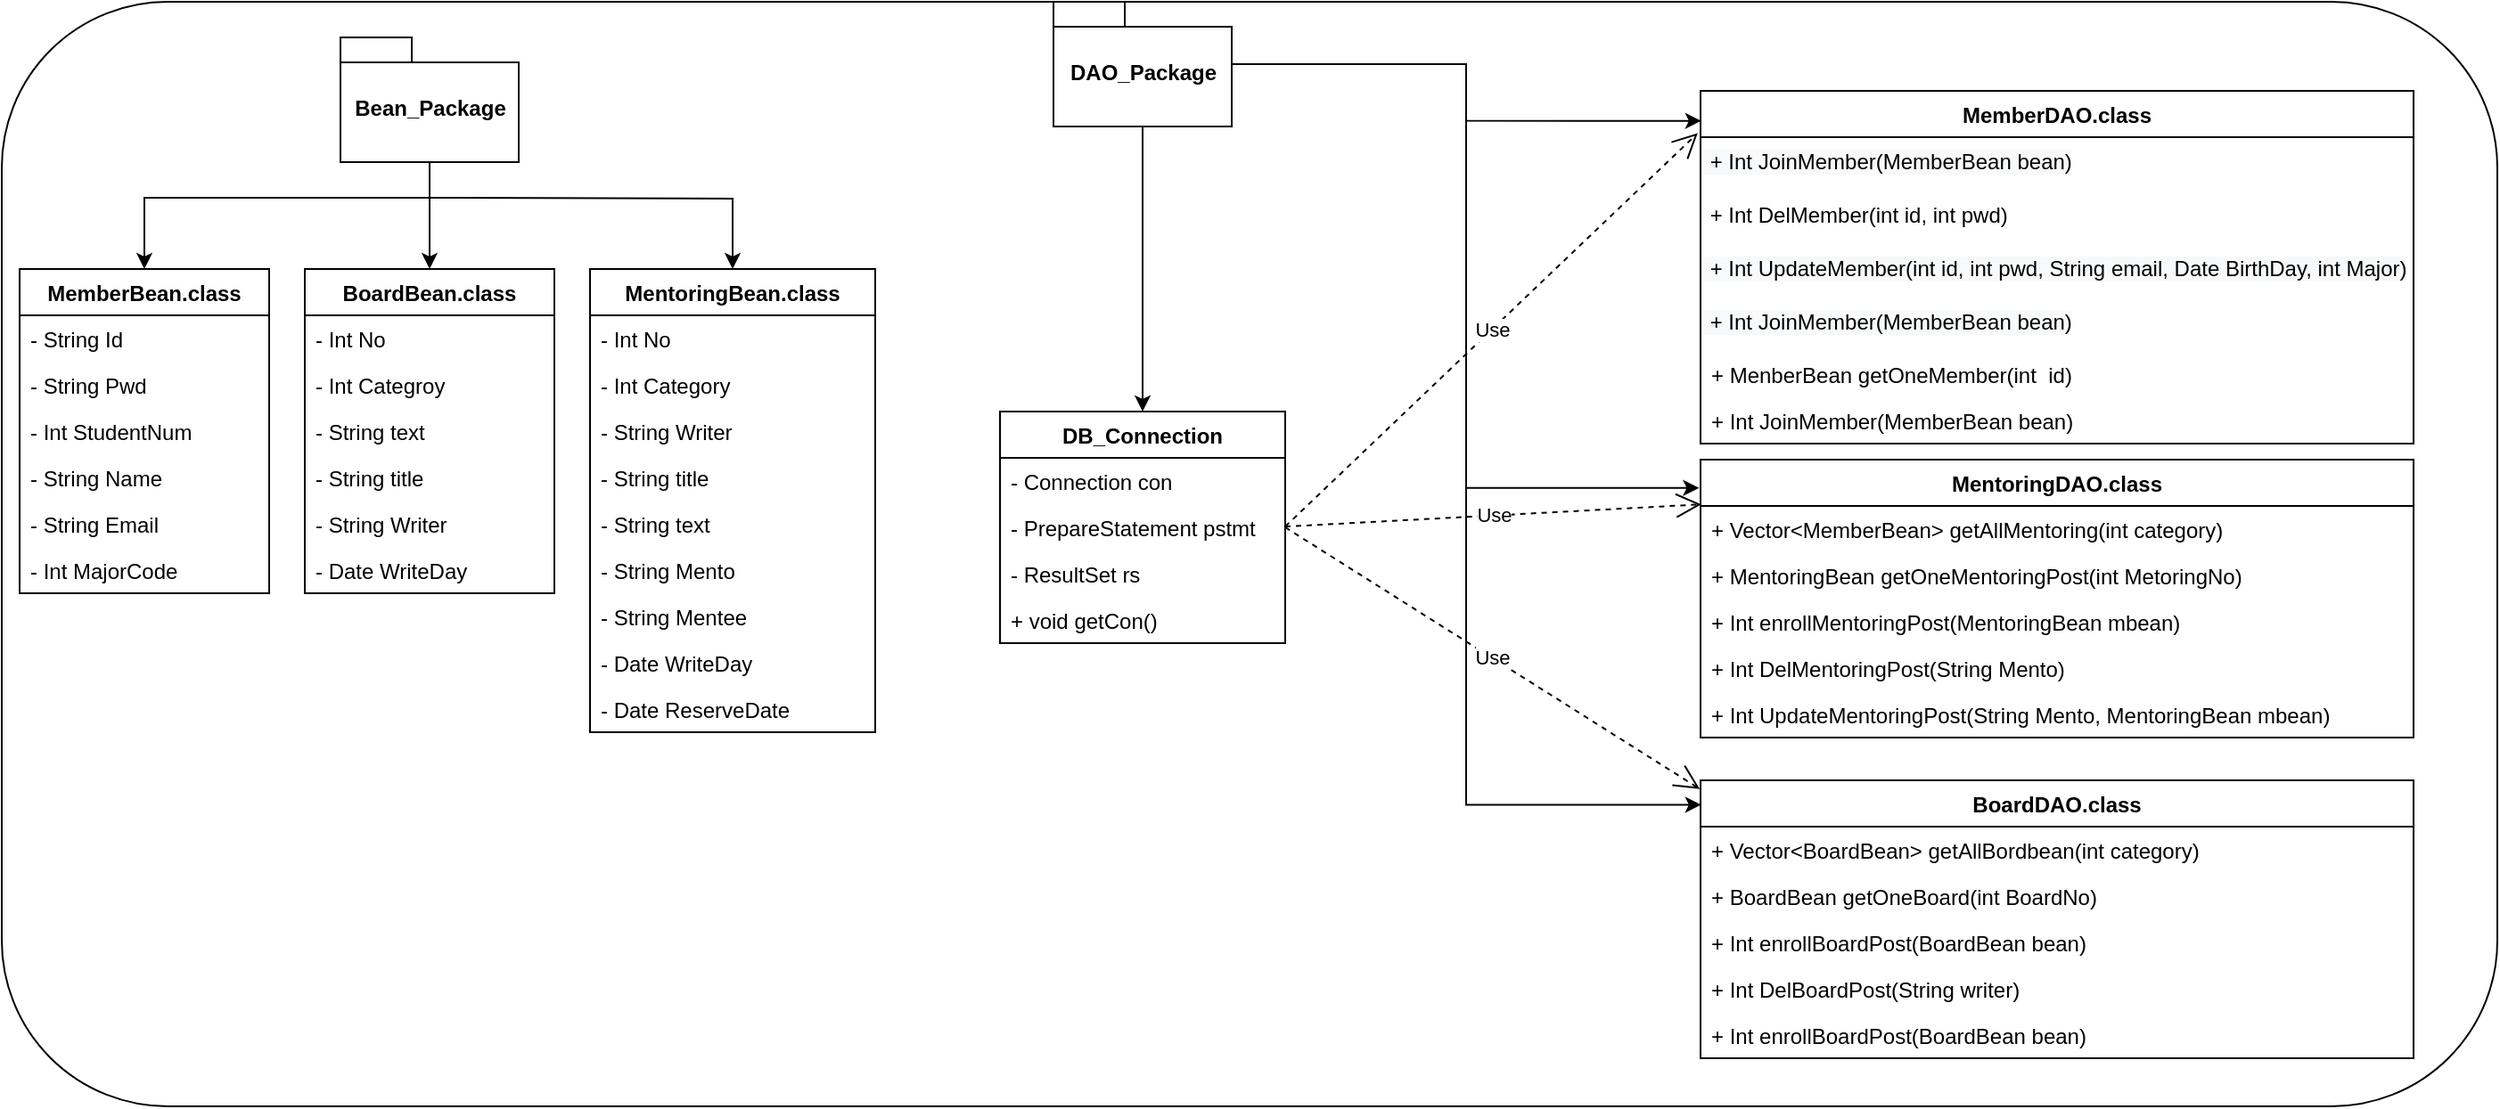 <mxfile version="17.4.0" type="device"><diagram id="R07MHLwwYoFOaIIg-doy" name="Page-1"><mxGraphModel dx="1422" dy="794" grid="1" gridSize="10" guides="1" tooltips="1" connect="1" arrows="1" fold="1" page="1" pageScale="1" pageWidth="827" pageHeight="1169" math="0" shadow="0"><root><mxCell id="0"/><mxCell id="1" parent="0"/><mxCell id="ybhMyGdjSknpIOHFWISY-1" value="" style="rounded=1;whiteSpace=wrap;html=1;" vertex="1" parent="1"><mxGeometry x="140" y="20" width="1400" height="620" as="geometry"/></mxCell><mxCell id="3BQIu4w67NqAXBdl0zaB-1" value="MemberBean.class" style="swimlane;fontStyle=1;childLayout=stackLayout;horizontal=1;startSize=26;fillColor=none;horizontalStack=0;resizeParent=1;resizeParentMax=0;resizeLast=0;collapsible=1;marginBottom=0;" parent="1" vertex="1"><mxGeometry x="150" y="170" width="140" height="182" as="geometry"/></mxCell><mxCell id="3BQIu4w67NqAXBdl0zaB-2" value="- String Id" style="text;strokeColor=none;fillColor=none;align=left;verticalAlign=top;spacingLeft=4;spacingRight=4;overflow=hidden;rotatable=0;points=[[0,0.5],[1,0.5]];portConstraint=eastwest;" parent="3BQIu4w67NqAXBdl0zaB-1" vertex="1"><mxGeometry y="26" width="140" height="26" as="geometry"/></mxCell><mxCell id="3BQIu4w67NqAXBdl0zaB-3" value="- String Pwd" style="text;strokeColor=none;fillColor=none;align=left;verticalAlign=top;spacingLeft=4;spacingRight=4;overflow=hidden;rotatable=0;points=[[0,0.5],[1,0.5]];portConstraint=eastwest;" parent="3BQIu4w67NqAXBdl0zaB-1" vertex="1"><mxGeometry y="52" width="140" height="26" as="geometry"/></mxCell><mxCell id="3BQIu4w67NqAXBdl0zaB-4" value="- Int StudentNum" style="text;strokeColor=none;fillColor=none;align=left;verticalAlign=top;spacingLeft=4;spacingRight=4;overflow=hidden;rotatable=0;points=[[0,0.5],[1,0.5]];portConstraint=eastwest;" parent="3BQIu4w67NqAXBdl0zaB-1" vertex="1"><mxGeometry y="78" width="140" height="26" as="geometry"/></mxCell><mxCell id="3BQIu4w67NqAXBdl0zaB-5" value="- String Name" style="text;strokeColor=none;fillColor=none;align=left;verticalAlign=top;spacingLeft=4;spacingRight=4;overflow=hidden;rotatable=0;points=[[0,0.5],[1,0.5]];portConstraint=eastwest;" parent="3BQIu4w67NqAXBdl0zaB-1" vertex="1"><mxGeometry y="104" width="140" height="26" as="geometry"/></mxCell><mxCell id="3BQIu4w67NqAXBdl0zaB-6" value="- String Email" style="text;strokeColor=none;fillColor=none;align=left;verticalAlign=top;spacingLeft=4;spacingRight=4;overflow=hidden;rotatable=0;points=[[0,0.5],[1,0.5]];portConstraint=eastwest;" parent="3BQIu4w67NqAXBdl0zaB-1" vertex="1"><mxGeometry y="130" width="140" height="26" as="geometry"/></mxCell><mxCell id="3BQIu4w67NqAXBdl0zaB-8" value="- Int MajorCode" style="text;strokeColor=none;fillColor=none;align=left;verticalAlign=top;spacingLeft=4;spacingRight=4;overflow=hidden;rotatable=0;points=[[0,0.5],[1,0.5]];portConstraint=eastwest;" parent="3BQIu4w67NqAXBdl0zaB-1" vertex="1"><mxGeometry y="156" width="140" height="26" as="geometry"/></mxCell><mxCell id="3BQIu4w67NqAXBdl0zaB-10" value="MentoringBean.class" style="swimlane;fontStyle=1;align=center;verticalAlign=top;childLayout=stackLayout;horizontal=1;startSize=26;horizontalStack=0;resizeParent=1;resizeParentMax=0;resizeLast=0;collapsible=1;marginBottom=0;" parent="1" vertex="1"><mxGeometry x="470" y="170" width="160" height="260" as="geometry"/></mxCell><mxCell id="3BQIu4w67NqAXBdl0zaB-72" value="- Int No" style="text;strokeColor=none;fillColor=none;align=left;verticalAlign=top;spacingLeft=4;spacingRight=4;overflow=hidden;rotatable=0;points=[[0,0.5],[1,0.5]];portConstraint=eastwest;" parent="3BQIu4w67NqAXBdl0zaB-10" vertex="1"><mxGeometry y="26" width="160" height="26" as="geometry"/></mxCell><mxCell id="3BQIu4w67NqAXBdl0zaB-78" value="- Int Category" style="text;strokeColor=none;fillColor=none;align=left;verticalAlign=top;spacingLeft=4;spacingRight=4;overflow=hidden;rotatable=0;points=[[0,0.5],[1,0.5]];portConstraint=eastwest;" parent="3BQIu4w67NqAXBdl0zaB-10" vertex="1"><mxGeometry y="52" width="160" height="26" as="geometry"/></mxCell><mxCell id="3BQIu4w67NqAXBdl0zaB-19" value="- String Writer" style="text;strokeColor=none;fillColor=none;align=left;verticalAlign=top;spacingLeft=4;spacingRight=4;overflow=hidden;rotatable=0;points=[[0,0.5],[1,0.5]];portConstraint=eastwest;" parent="3BQIu4w67NqAXBdl0zaB-10" vertex="1"><mxGeometry y="78" width="160" height="26" as="geometry"/></mxCell><mxCell id="3BQIu4w67NqAXBdl0zaB-11" value="- String title" style="text;strokeColor=none;fillColor=none;align=left;verticalAlign=top;spacingLeft=4;spacingRight=4;overflow=hidden;rotatable=0;points=[[0,0.5],[1,0.5]];portConstraint=eastwest;" parent="3BQIu4w67NqAXBdl0zaB-10" vertex="1"><mxGeometry y="104" width="160" height="26" as="geometry"/></mxCell><mxCell id="3BQIu4w67NqAXBdl0zaB-17" value="- String text" style="text;strokeColor=none;fillColor=none;align=left;verticalAlign=top;spacingLeft=4;spacingRight=4;overflow=hidden;rotatable=0;points=[[0,0.5],[1,0.5]];portConstraint=eastwest;" parent="3BQIu4w67NqAXBdl0zaB-10" vertex="1"><mxGeometry y="130" width="160" height="26" as="geometry"/></mxCell><mxCell id="3BQIu4w67NqAXBdl0zaB-13" value="- String Mento" style="text;strokeColor=none;fillColor=none;align=left;verticalAlign=top;spacingLeft=4;spacingRight=4;overflow=hidden;rotatable=0;points=[[0,0.5],[1,0.5]];portConstraint=eastwest;" parent="3BQIu4w67NqAXBdl0zaB-10" vertex="1"><mxGeometry y="156" width="160" height="26" as="geometry"/></mxCell><mxCell id="3BQIu4w67NqAXBdl0zaB-18" value="- String Mentee" style="text;strokeColor=none;fillColor=none;align=left;verticalAlign=top;spacingLeft=4;spacingRight=4;overflow=hidden;rotatable=0;points=[[0,0.5],[1,0.5]];portConstraint=eastwest;" parent="3BQIu4w67NqAXBdl0zaB-10" vertex="1"><mxGeometry y="182" width="160" height="26" as="geometry"/></mxCell><mxCell id="3BQIu4w67NqAXBdl0zaB-77" value="- Date WriteDay" style="text;strokeColor=none;fillColor=none;align=left;verticalAlign=top;spacingLeft=4;spacingRight=4;overflow=hidden;rotatable=0;points=[[0,0.5],[1,0.5]];portConstraint=eastwest;" parent="3BQIu4w67NqAXBdl0zaB-10" vertex="1"><mxGeometry y="208" width="160" height="26" as="geometry"/></mxCell><mxCell id="3BQIu4w67NqAXBdl0zaB-71" value="- Date ReserveDate" style="text;strokeColor=none;fillColor=none;align=left;verticalAlign=top;spacingLeft=4;spacingRight=4;overflow=hidden;rotatable=0;points=[[0,0.5],[1,0.5]];portConstraint=eastwest;" parent="3BQIu4w67NqAXBdl0zaB-10" vertex="1"><mxGeometry y="234" width="160" height="26" as="geometry"/></mxCell><mxCell id="3BQIu4w67NqAXBdl0zaB-20" value="BoardDAO.class" style="swimlane;fontStyle=1;childLayout=stackLayout;horizontal=1;startSize=26;fillColor=none;horizontalStack=0;resizeParent=1;resizeParentMax=0;resizeLast=0;collapsible=1;marginBottom=0;" parent="1" vertex="1"><mxGeometry x="1093" y="457" width="400" height="156" as="geometry"/></mxCell><mxCell id="3BQIu4w67NqAXBdl0zaB-21" value="+ Vector&lt;BoardBean&gt; getAllBordbean(int category)" style="text;strokeColor=none;fillColor=none;align=left;verticalAlign=top;spacingLeft=4;spacingRight=4;overflow=hidden;rotatable=0;points=[[0,0.5],[1,0.5]];portConstraint=eastwest;" parent="3BQIu4w67NqAXBdl0zaB-20" vertex="1"><mxGeometry y="26" width="400" height="26" as="geometry"/></mxCell><mxCell id="3BQIu4w67NqAXBdl0zaB-22" value="+ BoardBean getOneBoard(int BoardNo)" style="text;strokeColor=none;fillColor=none;align=left;verticalAlign=top;spacingLeft=4;spacingRight=4;overflow=hidden;rotatable=0;points=[[0,0.5],[1,0.5]];portConstraint=eastwest;" parent="3BQIu4w67NqAXBdl0zaB-20" vertex="1"><mxGeometry y="52" width="400" height="26" as="geometry"/></mxCell><mxCell id="3BQIu4w67NqAXBdl0zaB-69" value="+ Int enrollBoardPost(BoardBean bean)" style="text;strokeColor=none;fillColor=none;align=left;verticalAlign=top;spacingLeft=4;spacingRight=4;overflow=hidden;rotatable=0;points=[[0,0.5],[1,0.5]];portConstraint=eastwest;" parent="3BQIu4w67NqAXBdl0zaB-20" vertex="1"><mxGeometry y="78" width="400" height="26" as="geometry"/></mxCell><mxCell id="3BQIu4w67NqAXBdl0zaB-68" value="+ Int DelBoardPost(String writer)" style="text;strokeColor=none;fillColor=none;align=left;verticalAlign=top;spacingLeft=4;spacingRight=4;overflow=hidden;rotatable=0;points=[[0,0.5],[1,0.5]];portConstraint=eastwest;" parent="3BQIu4w67NqAXBdl0zaB-20" vertex="1"><mxGeometry y="104" width="400" height="26" as="geometry"/></mxCell><mxCell id="3BQIu4w67NqAXBdl0zaB-23" value="+ Int enrollBoardPost(BoardBean bean)" style="text;strokeColor=none;fillColor=none;align=left;verticalAlign=top;spacingLeft=4;spacingRight=4;overflow=hidden;rotatable=0;points=[[0,0.5],[1,0.5]];portConstraint=eastwest;" parent="3BQIu4w67NqAXBdl0zaB-20" vertex="1"><mxGeometry y="130" width="400" height="26" as="geometry"/></mxCell><mxCell id="3BQIu4w67NqAXBdl0zaB-24" value="MemberDAO.class" style="swimlane;fontStyle=1;childLayout=stackLayout;horizontal=1;startSize=26;fillColor=none;horizontalStack=0;resizeParent=1;resizeParentMax=0;resizeLast=0;collapsible=1;marginBottom=0;" parent="1" vertex="1"><mxGeometry x="1093" y="70" width="400" height="198" as="geometry"/></mxCell><mxCell id="3BQIu4w67NqAXBdl0zaB-60" value="&lt;span style=&quot;color: rgb(0 , 0 , 0) ; font-family: &amp;#34;helvetica&amp;#34; ; font-size: 12px ; font-style: normal ; font-weight: 400 ; letter-spacing: normal ; text-align: left ; text-indent: 0px ; text-transform: none ; word-spacing: 0px ; background-color: rgb(248 , 249 , 250) ; display: inline ; float: none&quot;&gt;&amp;nbsp;+ Int JoinMember(MemberBean bean)&lt;/span&gt;" style="text;whiteSpace=wrap;html=1;" parent="3BQIu4w67NqAXBdl0zaB-24" vertex="1"><mxGeometry y="26" width="400" height="30" as="geometry"/></mxCell><mxCell id="3BQIu4w67NqAXBdl0zaB-59" value="&lt;font face=&quot;helvetica&quot;&gt;&amp;nbsp;+ Int DelMember(int id, int pwd)&lt;/font&gt;" style="text;whiteSpace=wrap;html=1;" parent="3BQIu4w67NqAXBdl0zaB-24" vertex="1"><mxGeometry y="56" width="400" height="30" as="geometry"/></mxCell><mxCell id="3BQIu4w67NqAXBdl0zaB-57" value="&lt;span style=&quot;color: rgb(0 , 0 , 0) ; font-family: &amp;#34;helvetica&amp;#34; ; font-size: 12px ; font-style: normal ; font-weight: 400 ; letter-spacing: normal ; text-align: left ; text-indent: 0px ; text-transform: none ; word-spacing: 0px ; background-color: rgb(248 , 249 , 250) ; display: inline ; float: none&quot;&gt;&amp;nbsp;+ Int UpdateMember(int id, int pwd, String email, Date BirthDay, int Major)&lt;/span&gt;" style="text;whiteSpace=wrap;html=1;" parent="3BQIu4w67NqAXBdl0zaB-24" vertex="1"><mxGeometry y="86" width="400" height="30" as="geometry"/></mxCell><mxCell id="3BQIu4w67NqAXBdl0zaB-58" value="&lt;span style=&quot;color: rgb(0 , 0 , 0) ; font-family: &amp;#34;helvetica&amp;#34; ; font-size: 12px ; font-style: normal ; font-weight: 400 ; letter-spacing: normal ; text-align: left ; text-indent: 0px ; text-transform: none ; word-spacing: 0px ; background-color: rgb(248 , 249 , 250) ; display: inline ; float: none&quot;&gt;&amp;nbsp;+ Int JoinMember(MemberBean bean)&lt;/span&gt;" style="text;whiteSpace=wrap;html=1;" parent="3BQIu4w67NqAXBdl0zaB-24" vertex="1"><mxGeometry y="116" width="400" height="30" as="geometry"/></mxCell><mxCell id="3BQIu4w67NqAXBdl0zaB-26" value="+ MenberBean getOneMember(int  id)" style="text;strokeColor=none;fillColor=none;align=left;verticalAlign=top;spacingLeft=4;spacingRight=4;overflow=hidden;rotatable=0;points=[[0,0.5],[1,0.5]];portConstraint=eastwest;" parent="3BQIu4w67NqAXBdl0zaB-24" vertex="1"><mxGeometry y="146" width="400" height="26" as="geometry"/></mxCell><mxCell id="3BQIu4w67NqAXBdl0zaB-27" value="+ Int JoinMember(MemberBean bean)" style="text;strokeColor=none;fillColor=none;align=left;verticalAlign=top;spacingLeft=4;spacingRight=4;overflow=hidden;rotatable=0;points=[[0,0.5],[1,0.5]];portConstraint=eastwest;" parent="3BQIu4w67NqAXBdl0zaB-24" vertex="1"><mxGeometry y="172" width="400" height="26" as="geometry"/></mxCell><mxCell id="3BQIu4w67NqAXBdl0zaB-28" value="MentoringDAO.class" style="swimlane;fontStyle=1;childLayout=stackLayout;horizontal=1;startSize=26;fillColor=none;horizontalStack=0;resizeParent=1;resizeParentMax=0;resizeLast=0;collapsible=1;marginBottom=0;" parent="1" vertex="1"><mxGeometry x="1093" y="277" width="400" height="156" as="geometry"/></mxCell><mxCell id="3BQIu4w67NqAXBdl0zaB-29" value="+ Vector&lt;MemberBean&gt; getAllMentoring(int category)" style="text;strokeColor=none;fillColor=none;align=left;verticalAlign=top;spacingLeft=4;spacingRight=4;overflow=hidden;rotatable=0;points=[[0,0.5],[1,0.5]];portConstraint=eastwest;" parent="3BQIu4w67NqAXBdl0zaB-28" vertex="1"><mxGeometry y="26" width="400" height="26" as="geometry"/></mxCell><mxCell id="3BQIu4w67NqAXBdl0zaB-30" value="+ MentoringBean getOneMentoringPost(int MetoringNo)" style="text;strokeColor=none;fillColor=none;align=left;verticalAlign=top;spacingLeft=4;spacingRight=4;overflow=hidden;rotatable=0;points=[[0,0.5],[1,0.5]];portConstraint=eastwest;" parent="3BQIu4w67NqAXBdl0zaB-28" vertex="1"><mxGeometry y="52" width="400" height="26" as="geometry"/></mxCell><mxCell id="3BQIu4w67NqAXBdl0zaB-31" value="+ Int enrollMentoringPost(MentoringBean mbean)" style="text;strokeColor=none;fillColor=none;align=left;verticalAlign=top;spacingLeft=4;spacingRight=4;overflow=hidden;rotatable=0;points=[[0,0.5],[1,0.5]];portConstraint=eastwest;" parent="3BQIu4w67NqAXBdl0zaB-28" vertex="1"><mxGeometry y="78" width="400" height="26" as="geometry"/></mxCell><mxCell id="3BQIu4w67NqAXBdl0zaB-66" value="+ Int DelMentoringPost(String Mento)" style="text;strokeColor=none;fillColor=none;align=left;verticalAlign=top;spacingLeft=4;spacingRight=4;overflow=hidden;rotatable=0;points=[[0,0.5],[1,0.5]];portConstraint=eastwest;" parent="3BQIu4w67NqAXBdl0zaB-28" vertex="1"><mxGeometry y="104" width="400" height="26" as="geometry"/></mxCell><mxCell id="3BQIu4w67NqAXBdl0zaB-67" value="+ Int UpdateMentoringPost(String Mento, MentoringBean mbean)" style="text;strokeColor=none;fillColor=none;align=left;verticalAlign=top;spacingLeft=4;spacingRight=4;overflow=hidden;rotatable=0;points=[[0,0.5],[1,0.5]];portConstraint=eastwest;" parent="3BQIu4w67NqAXBdl0zaB-28" vertex="1"><mxGeometry y="130" width="400" height="26" as="geometry"/></mxCell><mxCell id="3BQIu4w67NqAXBdl0zaB-32" value="BoardBean.class" style="swimlane;fontStyle=1;childLayout=stackLayout;horizontal=1;startSize=26;fillColor=none;horizontalStack=0;resizeParent=1;resizeParentMax=0;resizeLast=0;collapsible=1;marginBottom=0;" parent="1" vertex="1"><mxGeometry x="310" y="170" width="140" height="182" as="geometry"/></mxCell><mxCell id="3BQIu4w67NqAXBdl0zaB-33" value="- Int No" style="text;strokeColor=none;fillColor=none;align=left;verticalAlign=top;spacingLeft=4;spacingRight=4;overflow=hidden;rotatable=0;points=[[0,0.5],[1,0.5]];portConstraint=eastwest;" parent="3BQIu4w67NqAXBdl0zaB-32" vertex="1"><mxGeometry y="26" width="140" height="26" as="geometry"/></mxCell><mxCell id="3BQIu4w67NqAXBdl0zaB-79" value="- Int Categroy" style="text;strokeColor=none;fillColor=none;align=left;verticalAlign=top;spacingLeft=4;spacingRight=4;overflow=hidden;rotatable=0;points=[[0,0.5],[1,0.5]];portConstraint=eastwest;" parent="3BQIu4w67NqAXBdl0zaB-32" vertex="1"><mxGeometry y="52" width="140" height="26" as="geometry"/></mxCell><mxCell id="3BQIu4w67NqAXBdl0zaB-76" value="- String text" style="text;strokeColor=none;fillColor=none;align=left;verticalAlign=top;spacingLeft=4;spacingRight=4;overflow=hidden;rotatable=0;points=[[0,0.5],[1,0.5]];portConstraint=eastwest;" parent="3BQIu4w67NqAXBdl0zaB-32" vertex="1"><mxGeometry y="78" width="140" height="26" as="geometry"/></mxCell><mxCell id="3BQIu4w67NqAXBdl0zaB-75" value="- String title" style="text;strokeColor=none;fillColor=none;align=left;verticalAlign=top;spacingLeft=4;spacingRight=4;overflow=hidden;rotatable=0;points=[[0,0.5],[1,0.5]];portConstraint=eastwest;" parent="3BQIu4w67NqAXBdl0zaB-32" vertex="1"><mxGeometry y="104" width="140" height="26" as="geometry"/></mxCell><mxCell id="3BQIu4w67NqAXBdl0zaB-74" value="- String Writer" style="text;strokeColor=none;fillColor=none;align=left;verticalAlign=top;spacingLeft=4;spacingRight=4;overflow=hidden;rotatable=0;points=[[0,0.5],[1,0.5]];portConstraint=eastwest;" parent="3BQIu4w67NqAXBdl0zaB-32" vertex="1"><mxGeometry y="130" width="140" height="26" as="geometry"/></mxCell><mxCell id="3BQIu4w67NqAXBdl0zaB-35" value="- Date WriteDay" style="text;strokeColor=none;fillColor=none;align=left;verticalAlign=top;spacingLeft=4;spacingRight=4;overflow=hidden;rotatable=0;points=[[0,0.5],[1,0.5]];portConstraint=eastwest;" parent="3BQIu4w67NqAXBdl0zaB-32" vertex="1"><mxGeometry y="156" width="140" height="26" as="geometry"/></mxCell><mxCell id="3BQIu4w67NqAXBdl0zaB-43" style="edgeStyle=orthogonalEdgeStyle;rounded=0;orthogonalLoop=1;jettySize=auto;html=1;entryX=0.5;entryY=0;entryDx=0;entryDy=0;" parent="1" source="3BQIu4w67NqAXBdl0zaB-36" target="3BQIu4w67NqAXBdl0zaB-32" edge="1"><mxGeometry relative="1" as="geometry"><Array as="points"><mxPoint x="380" y="140"/><mxPoint x="380" y="140"/></Array></mxGeometry></mxCell><mxCell id="3BQIu4w67NqAXBdl0zaB-44" style="edgeStyle=orthogonalEdgeStyle;rounded=0;orthogonalLoop=1;jettySize=auto;html=1;entryX=0.5;entryY=0;entryDx=0;entryDy=0;" parent="1" target="3BQIu4w67NqAXBdl0zaB-10" edge="1"><mxGeometry relative="1" as="geometry"><mxPoint x="380" y="130" as="sourcePoint"/></mxGeometry></mxCell><mxCell id="3BQIu4w67NqAXBdl0zaB-45" style="edgeStyle=orthogonalEdgeStyle;rounded=0;orthogonalLoop=1;jettySize=auto;html=1;exitX=0.5;exitY=1;exitDx=0;exitDy=0;exitPerimeter=0;entryX=0.5;entryY=0;entryDx=0;entryDy=0;" parent="1" source="3BQIu4w67NqAXBdl0zaB-36" target="3BQIu4w67NqAXBdl0zaB-1" edge="1"><mxGeometry relative="1" as="geometry"><Array as="points"><mxPoint x="380" y="130"/><mxPoint x="220" y="130"/></Array></mxGeometry></mxCell><mxCell id="3BQIu4w67NqAXBdl0zaB-36" value="Bean_Package" style="shape=folder;fontStyle=1;spacingTop=10;tabWidth=40;tabHeight=14;tabPosition=left;html=1;" parent="1" vertex="1"><mxGeometry x="330" y="40" width="100" height="70" as="geometry"/></mxCell><mxCell id="3BQIu4w67NqAXBdl0zaB-91" style="edgeStyle=orthogonalEdgeStyle;rounded=0;orthogonalLoop=1;jettySize=auto;html=1;" parent="1" source="3BQIu4w67NqAXBdl0zaB-38" target="3BQIu4w67NqAXBdl0zaB-49" edge="1"><mxGeometry relative="1" as="geometry"/></mxCell><mxCell id="3BQIu4w67NqAXBdl0zaB-109" style="edgeStyle=orthogonalEdgeStyle;rounded=0;orthogonalLoop=1;jettySize=auto;html=1;entryX=0.001;entryY=0.085;entryDx=0;entryDy=0;entryPerimeter=0;" parent="1" source="3BQIu4w67NqAXBdl0zaB-38" target="3BQIu4w67NqAXBdl0zaB-24" edge="1"><mxGeometry relative="1" as="geometry"/></mxCell><mxCell id="3BQIu4w67NqAXBdl0zaB-111" style="edgeStyle=orthogonalEdgeStyle;rounded=0;orthogonalLoop=1;jettySize=auto;html=1;entryX=0.001;entryY=0.088;entryDx=0;entryDy=0;entryPerimeter=0;" parent="1" source="3BQIu4w67NqAXBdl0zaB-38" target="3BQIu4w67NqAXBdl0zaB-20" edge="1"><mxGeometry relative="1" as="geometry"/></mxCell><mxCell id="3BQIu4w67NqAXBdl0zaB-112" style="edgeStyle=orthogonalEdgeStyle;rounded=0;orthogonalLoop=1;jettySize=auto;html=1;entryX=-0.002;entryY=0.102;entryDx=0;entryDy=0;entryPerimeter=0;" parent="1" source="3BQIu4w67NqAXBdl0zaB-38" target="3BQIu4w67NqAXBdl0zaB-28" edge="1"><mxGeometry relative="1" as="geometry"/></mxCell><mxCell id="3BQIu4w67NqAXBdl0zaB-38" value="DAO_Package" style="shape=folder;fontStyle=1;spacingTop=10;tabWidth=40;tabHeight=14;tabPosition=left;html=1;" parent="1" vertex="1"><mxGeometry x="730" y="20" width="100" height="70" as="geometry"/></mxCell><mxCell id="3BQIu4w67NqAXBdl0zaB-49" value="DB_Connection" style="swimlane;fontStyle=1;childLayout=stackLayout;horizontal=1;startSize=26;fillColor=none;horizontalStack=0;resizeParent=1;resizeParentMax=0;resizeLast=0;collapsible=1;marginBottom=0;" parent="1" vertex="1"><mxGeometry x="700" y="250" width="160" height="130" as="geometry"/></mxCell><mxCell id="3BQIu4w67NqAXBdl0zaB-55" value="- Connection con" style="text;strokeColor=none;fillColor=none;align=left;verticalAlign=top;spacingLeft=4;spacingRight=4;overflow=hidden;rotatable=0;points=[[0,0.5],[1,0.5]];portConstraint=eastwest;" parent="3BQIu4w67NqAXBdl0zaB-49" vertex="1"><mxGeometry y="26" width="160" height="26" as="geometry"/></mxCell><mxCell id="3BQIu4w67NqAXBdl0zaB-56" value="- PrepareStatement pstmt" style="text;strokeColor=none;fillColor=none;align=left;verticalAlign=top;spacingLeft=4;spacingRight=4;overflow=hidden;rotatable=0;points=[[0,0.5],[1,0.5]];portConstraint=eastwest;" parent="3BQIu4w67NqAXBdl0zaB-49" vertex="1"><mxGeometry y="52" width="160" height="26" as="geometry"/></mxCell><mxCell id="3BQIu4w67NqAXBdl0zaB-51" value="- ResultSet rs" style="text;strokeColor=none;fillColor=none;align=left;verticalAlign=top;spacingLeft=4;spacingRight=4;overflow=hidden;rotatable=0;points=[[0,0.5],[1,0.5]];portConstraint=eastwest;" parent="3BQIu4w67NqAXBdl0zaB-49" vertex="1"><mxGeometry y="78" width="160" height="26" as="geometry"/></mxCell><mxCell id="3BQIu4w67NqAXBdl0zaB-80" value="+ void getCon()" style="text;strokeColor=none;fillColor=none;align=left;verticalAlign=top;spacingLeft=4;spacingRight=4;overflow=hidden;rotatable=0;points=[[0,0.5],[1,0.5]];portConstraint=eastwest;" parent="3BQIu4w67NqAXBdl0zaB-49" vertex="1"><mxGeometry y="104" width="160" height="26" as="geometry"/></mxCell><mxCell id="3BQIu4w67NqAXBdl0zaB-114" value="Use" style="endArrow=open;endSize=12;dashed=1;html=1;rounded=0;entryX=-0.004;entryY=0.12;entryDx=0;entryDy=0;entryPerimeter=0;" parent="1" target="3BQIu4w67NqAXBdl0zaB-24" edge="1"><mxGeometry width="160" relative="1" as="geometry"><mxPoint x="860" y="314.58" as="sourcePoint"/><mxPoint x="1020" y="314.58" as="targetPoint"/></mxGeometry></mxCell><mxCell id="3BQIu4w67NqAXBdl0zaB-115" value="Use" style="endArrow=open;endSize=12;dashed=1;html=1;rounded=0;exitX=1;exitY=0.5;exitDx=0;exitDy=0;entryX=-0.001;entryY=0.031;entryDx=0;entryDy=0;entryPerimeter=0;" parent="1" source="3BQIu4w67NqAXBdl0zaB-56" target="3BQIu4w67NqAXBdl0zaB-20" edge="1"><mxGeometry width="160" relative="1" as="geometry"><mxPoint x="880" y="340" as="sourcePoint"/><mxPoint x="1093" y="480" as="targetPoint"/></mxGeometry></mxCell><mxCell id="3BQIu4w67NqAXBdl0zaB-116" value="Use" style="endArrow=open;endSize=12;dashed=1;html=1;rounded=0;entryX=0.001;entryY=0.161;entryDx=0;entryDy=0;entryPerimeter=0;" parent="1" target="3BQIu4w67NqAXBdl0zaB-28" edge="1"><mxGeometry width="160" relative="1" as="geometry"><mxPoint x="860" y="314.58" as="sourcePoint"/><mxPoint x="1020" y="314.58" as="targetPoint"/></mxGeometry></mxCell></root></mxGraphModel></diagram></mxfile>